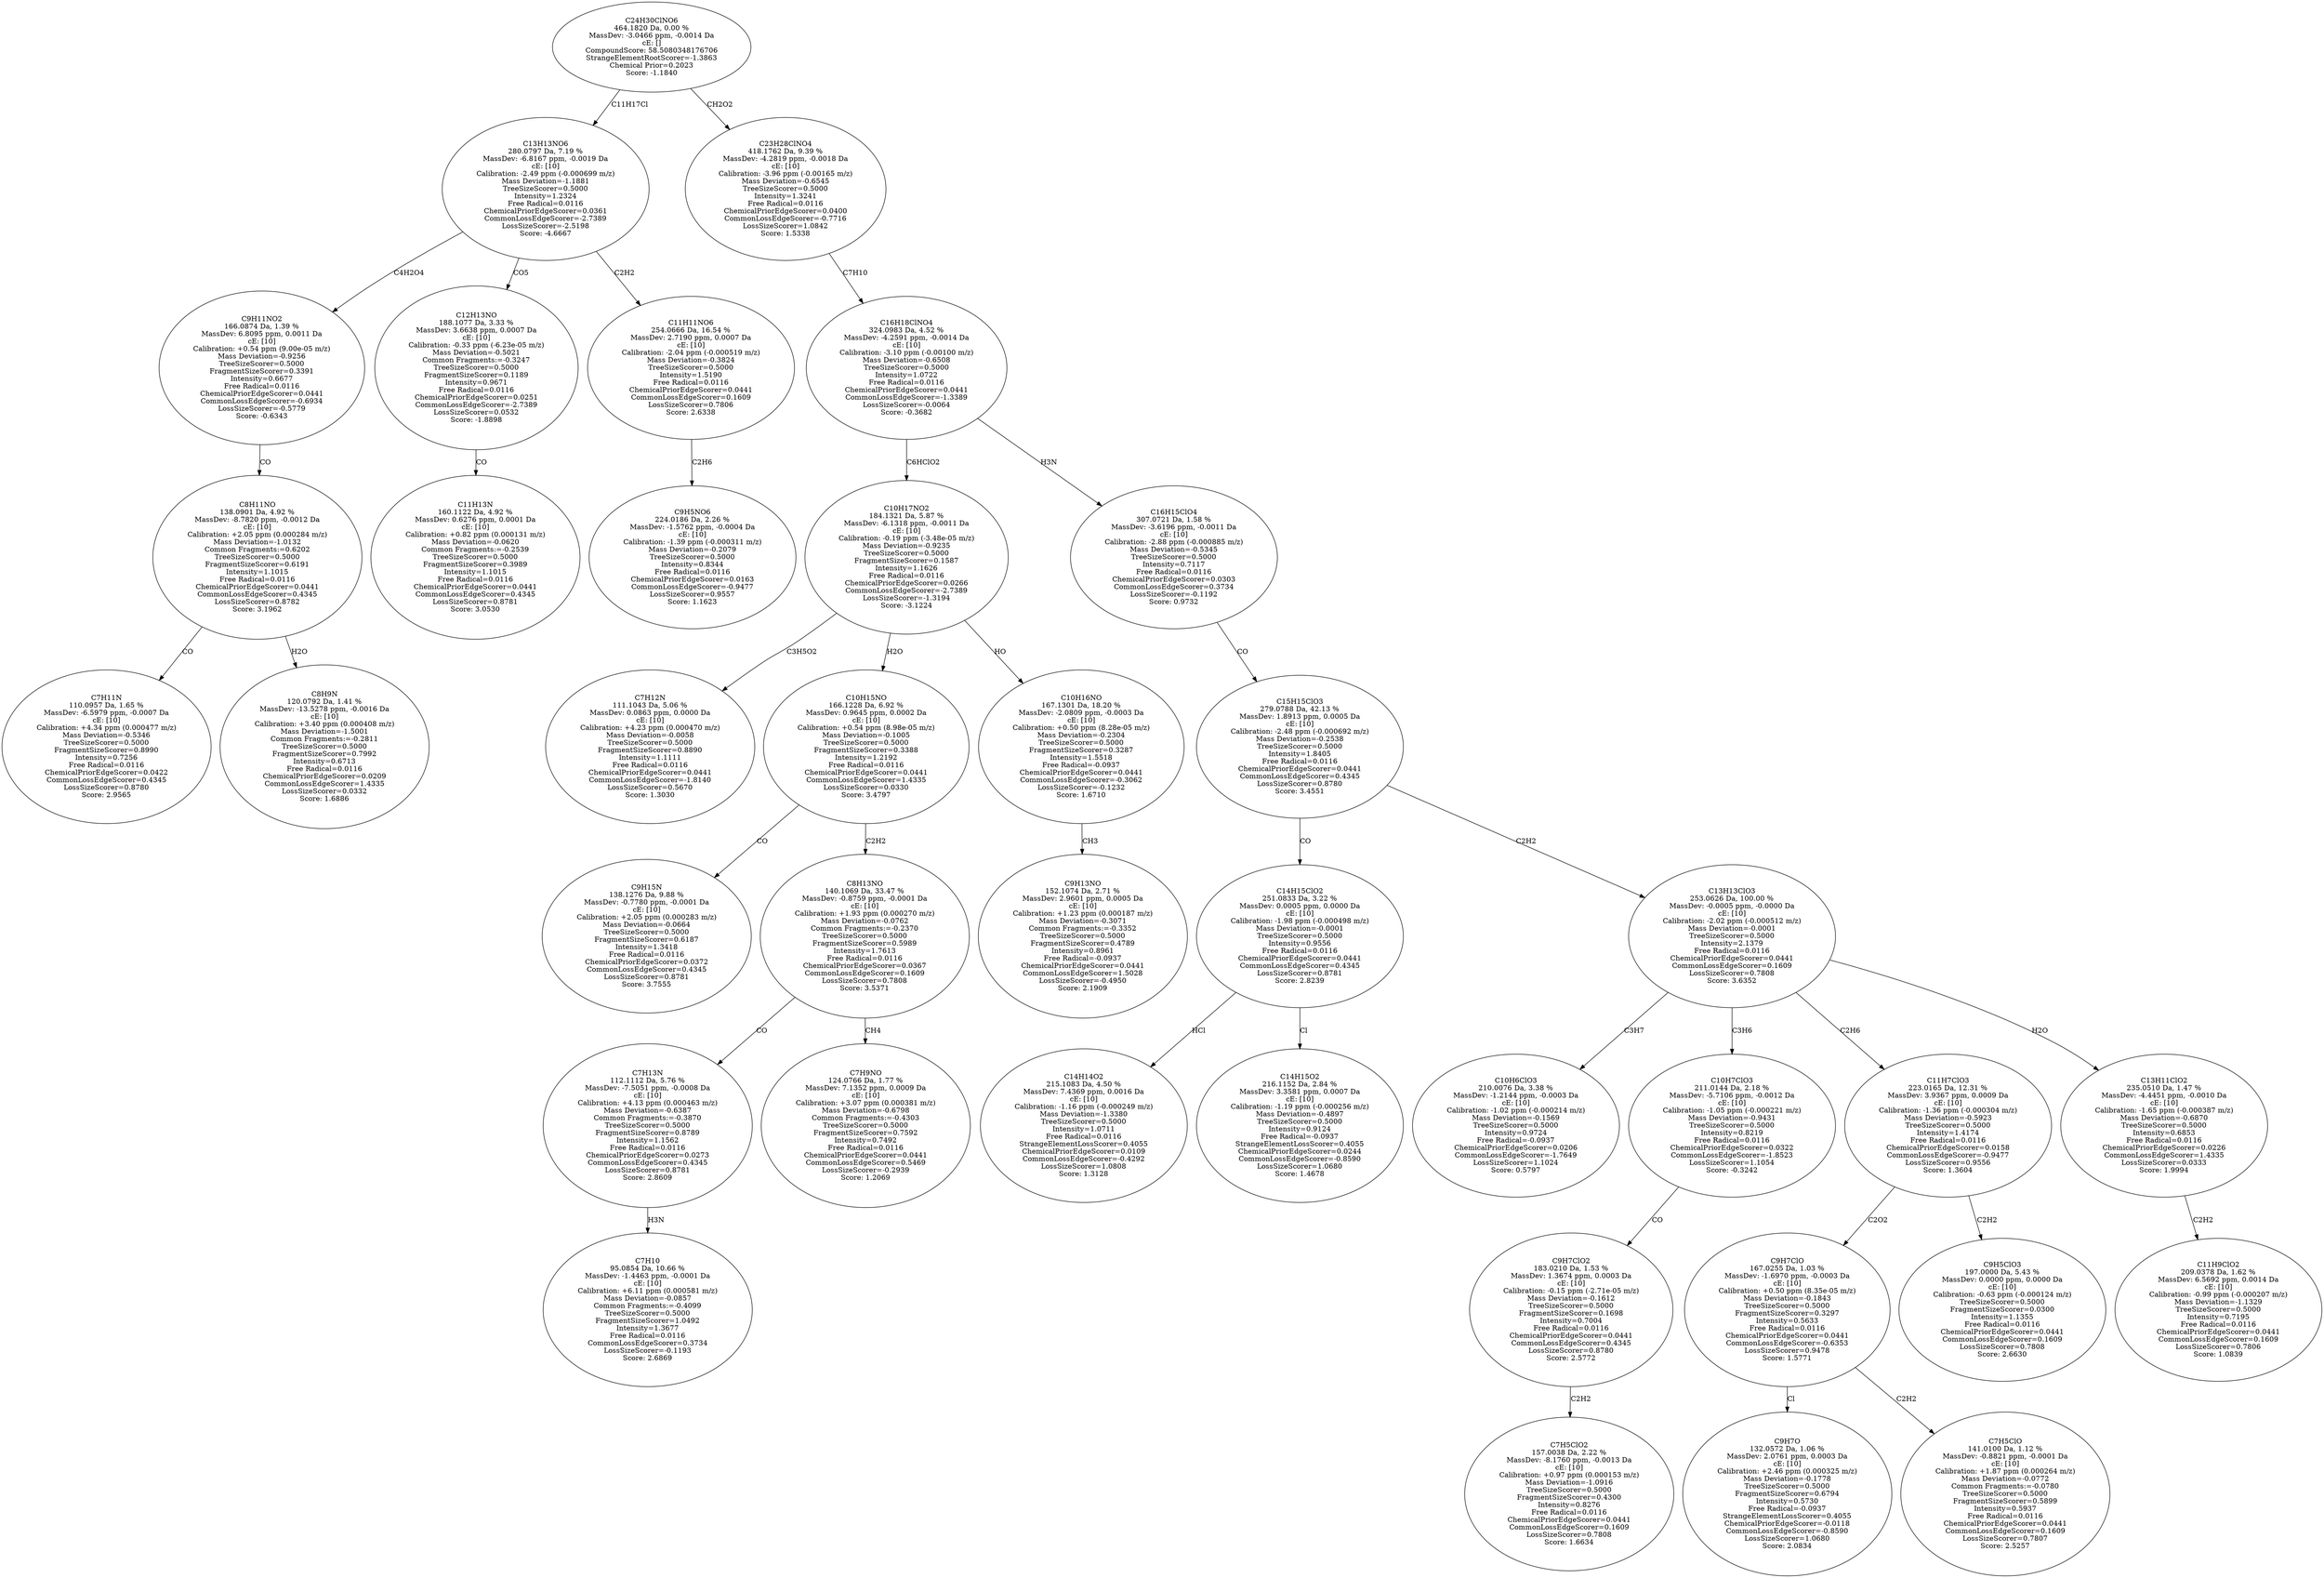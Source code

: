 strict digraph {
v1 [label="C7H11N\n110.0957 Da, 1.65 %\nMassDev: -6.5979 ppm, -0.0007 Da\ncE: [10]\nCalibration: +4.34 ppm (0.000477 m/z)\nMass Deviation=-0.5346\nTreeSizeScorer=0.5000\nFragmentSizeScorer=0.8990\nIntensity=0.7256\nFree Radical=0.0116\nChemicalPriorEdgeScorer=0.0422\nCommonLossEdgeScorer=0.4345\nLossSizeScorer=0.8780\nScore: 2.9565"];
v2 [label="C8H9N\n120.0792 Da, 1.41 %\nMassDev: -13.5278 ppm, -0.0016 Da\ncE: [10]\nCalibration: +3.40 ppm (0.000408 m/z)\nMass Deviation=-1.5001\nCommon Fragments:=-0.2811\nTreeSizeScorer=0.5000\nFragmentSizeScorer=0.7992\nIntensity=0.6713\nFree Radical=0.0116\nChemicalPriorEdgeScorer=0.0209\nCommonLossEdgeScorer=1.4335\nLossSizeScorer=0.0332\nScore: 1.6886"];
v3 [label="C8H11NO\n138.0901 Da, 4.92 %\nMassDev: -8.7820 ppm, -0.0012 Da\ncE: [10]\nCalibration: +2.05 ppm (0.000284 m/z)\nMass Deviation=-1.0132\nCommon Fragments:=0.6202\nTreeSizeScorer=0.5000\nFragmentSizeScorer=0.6191\nIntensity=1.1015\nFree Radical=0.0116\nChemicalPriorEdgeScorer=0.0441\nCommonLossEdgeScorer=0.4345\nLossSizeScorer=0.8782\nScore: 3.1962"];
v4 [label="C9H11NO2\n166.0874 Da, 1.39 %\nMassDev: 6.8095 ppm, 0.0011 Da\ncE: [10]\nCalibration: +0.54 ppm (9.00e-05 m/z)\nMass Deviation=-0.9256\nTreeSizeScorer=0.5000\nFragmentSizeScorer=0.3391\nIntensity=0.6677\nFree Radical=0.0116\nChemicalPriorEdgeScorer=0.0441\nCommonLossEdgeScorer=-0.6934\nLossSizeScorer=-0.5779\nScore: -0.6343"];
v5 [label="C11H13N\n160.1122 Da, 4.92 %\nMassDev: 0.6276 ppm, 0.0001 Da\ncE: [10]\nCalibration: +0.82 ppm (0.000131 m/z)\nMass Deviation=-0.0620\nCommon Fragments:=-0.2539\nTreeSizeScorer=0.5000\nFragmentSizeScorer=0.3989\nIntensity=1.1015\nFree Radical=0.0116\nChemicalPriorEdgeScorer=0.0441\nCommonLossEdgeScorer=0.4345\nLossSizeScorer=0.8781\nScore: 3.0530"];
v6 [label="C12H13NO\n188.1077 Da, 3.33 %\nMassDev: 3.6638 ppm, 0.0007 Da\ncE: [10]\nCalibration: -0.33 ppm (-6.23e-05 m/z)\nMass Deviation=-0.5021\nCommon Fragments:=-0.3247\nTreeSizeScorer=0.5000\nFragmentSizeScorer=0.1189\nIntensity=0.9671\nFree Radical=0.0116\nChemicalPriorEdgeScorer=0.0251\nCommonLossEdgeScorer=-2.7389\nLossSizeScorer=0.0532\nScore: -1.8898"];
v7 [label="C9H5NO6\n224.0186 Da, 2.26 %\nMassDev: -1.5762 ppm, -0.0004 Da\ncE: [10]\nCalibration: -1.39 ppm (-0.000311 m/z)\nMass Deviation=-0.2079\nTreeSizeScorer=0.5000\nIntensity=0.8344\nFree Radical=0.0116\nChemicalPriorEdgeScorer=0.0163\nCommonLossEdgeScorer=-0.9477\nLossSizeScorer=0.9557\nScore: 1.1623"];
v8 [label="C11H11NO6\n254.0666 Da, 16.54 %\nMassDev: 2.7190 ppm, 0.0007 Da\ncE: [10]\nCalibration: -2.04 ppm (-0.000519 m/z)\nMass Deviation=-0.3824\nTreeSizeScorer=0.5000\nIntensity=1.5190\nFree Radical=0.0116\nChemicalPriorEdgeScorer=0.0441\nCommonLossEdgeScorer=0.1609\nLossSizeScorer=0.7806\nScore: 2.6338"];
v9 [label="C13H13NO6\n280.0797 Da, 7.19 %\nMassDev: -6.8167 ppm, -0.0019 Da\ncE: [10]\nCalibration: -2.49 ppm (-0.000699 m/z)\nMass Deviation=-1.1881\nTreeSizeScorer=0.5000\nIntensity=1.2324\nFree Radical=0.0116\nChemicalPriorEdgeScorer=0.0361\nCommonLossEdgeScorer=-2.7389\nLossSizeScorer=-2.5198\nScore: -4.6667"];
v10 [label="C7H12N\n111.1043 Da, 5.06 %\nMassDev: 0.0863 ppm, 0.0000 Da\ncE: [10]\nCalibration: +4.23 ppm (0.000470 m/z)\nMass Deviation=-0.0058\nTreeSizeScorer=0.5000\nFragmentSizeScorer=0.8890\nIntensity=1.1111\nFree Radical=0.0116\nChemicalPriorEdgeScorer=0.0441\nCommonLossEdgeScorer=-1.8140\nLossSizeScorer=0.5670\nScore: 1.3030"];
v11 [label="C9H15N\n138.1276 Da, 9.88 %\nMassDev: -0.7780 ppm, -0.0001 Da\ncE: [10]\nCalibration: +2.05 ppm (0.000283 m/z)\nMass Deviation=-0.0664\nTreeSizeScorer=0.5000\nFragmentSizeScorer=0.6187\nIntensity=1.3418\nFree Radical=0.0116\nChemicalPriorEdgeScorer=0.0372\nCommonLossEdgeScorer=0.4345\nLossSizeScorer=0.8781\nScore: 3.7555"];
v12 [label="C7H10\n95.0854 Da, 10.66 %\nMassDev: -1.4463 ppm, -0.0001 Da\ncE: [10]\nCalibration: +6.11 ppm (0.000581 m/z)\nMass Deviation=-0.0857\nCommon Fragments:=-0.4099\nTreeSizeScorer=0.5000\nFragmentSizeScorer=1.0492\nIntensity=1.3677\nFree Radical=0.0116\nCommonLossEdgeScorer=0.3734\nLossSizeScorer=-0.1193\nScore: 2.6869"];
v13 [label="C7H13N\n112.1112 Da, 5.76 %\nMassDev: -7.5051 ppm, -0.0008 Da\ncE: [10]\nCalibration: +4.13 ppm (0.000463 m/z)\nMass Deviation=-0.6387\nCommon Fragments:=-0.3870\nTreeSizeScorer=0.5000\nFragmentSizeScorer=0.8789\nIntensity=1.1562\nFree Radical=0.0116\nChemicalPriorEdgeScorer=0.0273\nCommonLossEdgeScorer=0.4345\nLossSizeScorer=0.8781\nScore: 2.8609"];
v14 [label="C7H9NO\n124.0766 Da, 1.77 %\nMassDev: 7.1352 ppm, 0.0009 Da\ncE: [10]\nCalibration: +3.07 ppm (0.000381 m/z)\nMass Deviation=-0.6798\nCommon Fragments:=-0.4303\nTreeSizeScorer=0.5000\nFragmentSizeScorer=0.7592\nIntensity=0.7492\nFree Radical=0.0116\nChemicalPriorEdgeScorer=0.0441\nCommonLossEdgeScorer=0.5469\nLossSizeScorer=-0.2939\nScore: 1.2069"];
v15 [label="C8H13NO\n140.1069 Da, 33.47 %\nMassDev: -0.8759 ppm, -0.0001 Da\ncE: [10]\nCalibration: +1.93 ppm (0.000270 m/z)\nMass Deviation=-0.0762\nCommon Fragments:=-0.2370\nTreeSizeScorer=0.5000\nFragmentSizeScorer=0.5989\nIntensity=1.7613\nFree Radical=0.0116\nChemicalPriorEdgeScorer=0.0367\nCommonLossEdgeScorer=0.1609\nLossSizeScorer=0.7808\nScore: 3.5371"];
v16 [label="C10H15NO\n166.1228 Da, 6.92 %\nMassDev: 0.9645 ppm, 0.0002 Da\ncE: [10]\nCalibration: +0.54 ppm (8.98e-05 m/z)\nMass Deviation=-0.1005\nTreeSizeScorer=0.5000\nFragmentSizeScorer=0.3388\nIntensity=1.2192\nFree Radical=0.0116\nChemicalPriorEdgeScorer=0.0441\nCommonLossEdgeScorer=1.4335\nLossSizeScorer=0.0330\nScore: 3.4797"];
v17 [label="C9H13NO\n152.1074 Da, 2.71 %\nMassDev: 2.9601 ppm, 0.0005 Da\ncE: [10]\nCalibration: +1.23 ppm (0.000187 m/z)\nMass Deviation=-0.3071\nCommon Fragments:=-0.3352\nTreeSizeScorer=0.5000\nFragmentSizeScorer=0.4789\nIntensity=0.8961\nFree Radical=-0.0937\nChemicalPriorEdgeScorer=0.0441\nCommonLossEdgeScorer=1.5028\nLossSizeScorer=-0.4950\nScore: 2.1909"];
v18 [label="C10H16NO\n167.1301 Da, 18.20 %\nMassDev: -2.0809 ppm, -0.0003 Da\ncE: [10]\nCalibration: +0.50 ppm (8.28e-05 m/z)\nMass Deviation=-0.2304\nTreeSizeScorer=0.5000\nFragmentSizeScorer=0.3287\nIntensity=1.5518\nFree Radical=-0.0937\nChemicalPriorEdgeScorer=0.0441\nCommonLossEdgeScorer=-0.3062\nLossSizeScorer=-0.1232\nScore: 1.6710"];
v19 [label="C10H17NO2\n184.1321 Da, 5.87 %\nMassDev: -6.1318 ppm, -0.0011 Da\ncE: [10]\nCalibration: -0.19 ppm (-3.48e-05 m/z)\nMass Deviation=-0.9235\nTreeSizeScorer=0.5000\nFragmentSizeScorer=0.1587\nIntensity=1.1626\nFree Radical=0.0116\nChemicalPriorEdgeScorer=0.0266\nCommonLossEdgeScorer=-2.7389\nLossSizeScorer=-1.3194\nScore: -3.1224"];
v20 [label="C14H14O2\n215.1083 Da, 4.50 %\nMassDev: 7.4369 ppm, 0.0016 Da\ncE: [10]\nCalibration: -1.16 ppm (-0.000249 m/z)\nMass Deviation=-1.3380\nTreeSizeScorer=0.5000\nIntensity=1.0711\nFree Radical=0.0116\nStrangeElementLossScorer=0.4055\nChemicalPriorEdgeScorer=0.0109\nCommonLossEdgeScorer=-0.4292\nLossSizeScorer=1.0808\nScore: 1.3128"];
v21 [label="C14H15O2\n216.1152 Da, 2.84 %\nMassDev: 3.3581 ppm, 0.0007 Da\ncE: [10]\nCalibration: -1.19 ppm (-0.000256 m/z)\nMass Deviation=-0.4897\nTreeSizeScorer=0.5000\nIntensity=0.9124\nFree Radical=-0.0937\nStrangeElementLossScorer=0.4055\nChemicalPriorEdgeScorer=0.0244\nCommonLossEdgeScorer=-0.8590\nLossSizeScorer=1.0680\nScore: 1.4678"];
v22 [label="C14H15ClO2\n251.0833 Da, 3.22 %\nMassDev: 0.0005 ppm, 0.0000 Da\ncE: [10]\nCalibration: -1.98 ppm (-0.000498 m/z)\nMass Deviation=-0.0001\nTreeSizeScorer=0.5000\nIntensity=0.9556\nFree Radical=0.0116\nChemicalPriorEdgeScorer=0.0441\nCommonLossEdgeScorer=0.4345\nLossSizeScorer=0.8781\nScore: 2.8239"];
v23 [label="C10H6ClO3\n210.0076 Da, 3.38 %\nMassDev: -1.2144 ppm, -0.0003 Da\ncE: [10]\nCalibration: -1.02 ppm (-0.000214 m/z)\nMass Deviation=-0.1569\nTreeSizeScorer=0.5000\nIntensity=0.9724\nFree Radical=-0.0937\nChemicalPriorEdgeScorer=0.0206\nCommonLossEdgeScorer=-1.7649\nLossSizeScorer=1.1024\nScore: 0.5797"];
v24 [label="C7H5ClO2\n157.0038 Da, 2.22 %\nMassDev: -8.1760 ppm, -0.0013 Da\ncE: [10]\nCalibration: +0.97 ppm (0.000153 m/z)\nMass Deviation=-1.0916\nTreeSizeScorer=0.5000\nFragmentSizeScorer=0.4300\nIntensity=0.8276\nFree Radical=0.0116\nChemicalPriorEdgeScorer=0.0441\nCommonLossEdgeScorer=0.1609\nLossSizeScorer=0.7808\nScore: 1.6634"];
v25 [label="C9H7ClO2\n183.0210 Da, 1.53 %\nMassDev: 1.3674 ppm, 0.0003 Da\ncE: [10]\nCalibration: -0.15 ppm (-2.71e-05 m/z)\nMass Deviation=-0.1612\nTreeSizeScorer=0.5000\nFragmentSizeScorer=0.1698\nIntensity=0.7004\nFree Radical=0.0116\nChemicalPriorEdgeScorer=0.0441\nCommonLossEdgeScorer=0.4345\nLossSizeScorer=0.8780\nScore: 2.5772"];
v26 [label="C10H7ClO3\n211.0144 Da, 2.18 %\nMassDev: -5.7106 ppm, -0.0012 Da\ncE: [10]\nCalibration: -1.05 ppm (-0.000221 m/z)\nMass Deviation=-0.9431\nTreeSizeScorer=0.5000\nIntensity=0.8219\nFree Radical=0.0116\nChemicalPriorEdgeScorer=0.0322\nCommonLossEdgeScorer=-1.8523\nLossSizeScorer=1.1054\nScore: -0.3242"];
v27 [label="C9H7O\n132.0572 Da, 1.06 %\nMassDev: 2.0761 ppm, 0.0003 Da\ncE: [10]\nCalibration: +2.46 ppm (0.000325 m/z)\nMass Deviation=-0.1778\nTreeSizeScorer=0.5000\nFragmentSizeScorer=0.6794\nIntensity=0.5730\nFree Radical=-0.0937\nStrangeElementLossScorer=0.4055\nChemicalPriorEdgeScorer=-0.0118\nCommonLossEdgeScorer=-0.8590\nLossSizeScorer=1.0680\nScore: 2.0834"];
v28 [label="C7H5ClO\n141.0100 Da, 1.12 %\nMassDev: -0.8821 ppm, -0.0001 Da\ncE: [10]\nCalibration: +1.87 ppm (0.000264 m/z)\nMass Deviation=-0.0772\nCommon Fragments:=-0.0780\nTreeSizeScorer=0.5000\nFragmentSizeScorer=0.5899\nIntensity=0.5937\nFree Radical=0.0116\nChemicalPriorEdgeScorer=0.0441\nCommonLossEdgeScorer=0.1609\nLossSizeScorer=0.7807\nScore: 2.5257"];
v29 [label="C9H7ClO\n167.0255 Da, 1.03 %\nMassDev: -1.6970 ppm, -0.0003 Da\ncE: [10]\nCalibration: +0.50 ppm (8.35e-05 m/z)\nMass Deviation=-0.1843\nTreeSizeScorer=0.5000\nFragmentSizeScorer=0.3297\nIntensity=0.5633\nFree Radical=0.0116\nChemicalPriorEdgeScorer=0.0441\nCommonLossEdgeScorer=-0.6353\nLossSizeScorer=0.9478\nScore: 1.5771"];
v30 [label="C9H5ClO3\n197.0000 Da, 5.43 %\nMassDev: 0.0000 ppm, 0.0000 Da\ncE: [10]\nCalibration: -0.63 ppm (-0.000124 m/z)\nTreeSizeScorer=0.5000\nFragmentSizeScorer=0.0300\nIntensity=1.1355\nFree Radical=0.0116\nChemicalPriorEdgeScorer=0.0441\nCommonLossEdgeScorer=0.1609\nLossSizeScorer=0.7808\nScore: 2.6630"];
v31 [label="C11H7ClO3\n223.0165 Da, 12.31 %\nMassDev: 3.9367 ppm, 0.0009 Da\ncE: [10]\nCalibration: -1.36 ppm (-0.000304 m/z)\nMass Deviation=-0.5923\nTreeSizeScorer=0.5000\nIntensity=1.4174\nFree Radical=0.0116\nChemicalPriorEdgeScorer=0.0158\nCommonLossEdgeScorer=-0.9477\nLossSizeScorer=0.9556\nScore: 1.3604"];
v32 [label="C11H9ClO2\n209.0378 Da, 1.62 %\nMassDev: 6.5692 ppm, 0.0014 Da\ncE: [10]\nCalibration: -0.99 ppm (-0.000207 m/z)\nMass Deviation=-1.1329\nTreeSizeScorer=0.5000\nIntensity=0.7195\nFree Radical=0.0116\nChemicalPriorEdgeScorer=0.0441\nCommonLossEdgeScorer=0.1609\nLossSizeScorer=0.7806\nScore: 1.0839"];
v33 [label="C13H11ClO2\n235.0510 Da, 1.47 %\nMassDev: -4.4451 ppm, -0.0010 Da\ncE: [10]\nCalibration: -1.65 ppm (-0.000387 m/z)\nMass Deviation=-0.6870\nTreeSizeScorer=0.5000\nIntensity=0.6853\nFree Radical=0.0116\nChemicalPriorEdgeScorer=0.0226\nCommonLossEdgeScorer=1.4335\nLossSizeScorer=0.0333\nScore: 1.9994"];
v34 [label="C13H13ClO3\n253.0626 Da, 100.00 %\nMassDev: -0.0005 ppm, -0.0000 Da\ncE: [10]\nCalibration: -2.02 ppm (-0.000512 m/z)\nMass Deviation=-0.0001\nTreeSizeScorer=0.5000\nIntensity=2.1379\nFree Radical=0.0116\nChemicalPriorEdgeScorer=0.0441\nCommonLossEdgeScorer=0.1609\nLossSizeScorer=0.7808\nScore: 3.6352"];
v35 [label="C15H15ClO3\n279.0788 Da, 42.13 %\nMassDev: 1.8913 ppm, 0.0005 Da\ncE: [10]\nCalibration: -2.48 ppm (-0.000692 m/z)\nMass Deviation=-0.2538\nTreeSizeScorer=0.5000\nIntensity=1.8405\nFree Radical=0.0116\nChemicalPriorEdgeScorer=0.0441\nCommonLossEdgeScorer=0.4345\nLossSizeScorer=0.8780\nScore: 3.4551"];
v36 [label="C16H15ClO4\n307.0721 Da, 1.58 %\nMassDev: -3.6196 ppm, -0.0011 Da\ncE: [10]\nCalibration: -2.88 ppm (-0.000885 m/z)\nMass Deviation=-0.5345\nTreeSizeScorer=0.5000\nIntensity=0.7117\nFree Radical=0.0116\nChemicalPriorEdgeScorer=0.0303\nCommonLossEdgeScorer=0.3734\nLossSizeScorer=-0.1192\nScore: 0.9732"];
v37 [label="C16H18ClNO4\n324.0983 Da, 4.52 %\nMassDev: -4.2591 ppm, -0.0014 Da\ncE: [10]\nCalibration: -3.10 ppm (-0.00100 m/z)\nMass Deviation=-0.6508\nTreeSizeScorer=0.5000\nIntensity=1.0722\nFree Radical=0.0116\nChemicalPriorEdgeScorer=0.0441\nCommonLossEdgeScorer=-1.3389\nLossSizeScorer=-0.0064\nScore: -0.3682"];
v38 [label="C23H28ClNO4\n418.1762 Da, 9.39 %\nMassDev: -4.2819 ppm, -0.0018 Da\ncE: [10]\nCalibration: -3.96 ppm (-0.00165 m/z)\nMass Deviation=-0.6545\nTreeSizeScorer=0.5000\nIntensity=1.3241\nFree Radical=0.0116\nChemicalPriorEdgeScorer=0.0400\nCommonLossEdgeScorer=-0.7716\nLossSizeScorer=1.0842\nScore: 1.5338"];
v39 [label="C24H30ClNO6\n464.1820 Da, 0.00 %\nMassDev: -3.0466 ppm, -0.0014 Da\ncE: []\nCompoundScore: 58.5080348176706\nStrangeElementRootScorer=-1.3863\nChemical Prior=0.2023\nScore: -1.1840"];
v3 -> v1 [label="CO"];
v3 -> v2 [label="H2O"];
v4 -> v3 [label="CO"];
v9 -> v4 [label="C4H2O4"];
v6 -> v5 [label="CO"];
v9 -> v6 [label="CO5"];
v8 -> v7 [label="C2H6"];
v9 -> v8 [label="C2H2"];
v39 -> v9 [label="C11H17Cl"];
v19 -> v10 [label="C3H5O2"];
v16 -> v11 [label="CO"];
v13 -> v12 [label="H3N"];
v15 -> v13 [label="CO"];
v15 -> v14 [label="CH4"];
v16 -> v15 [label="C2H2"];
v19 -> v16 [label="H2O"];
v18 -> v17 [label="CH3"];
v19 -> v18 [label="HO"];
v37 -> v19 [label="C6HClO2"];
v22 -> v20 [label="HCl"];
v22 -> v21 [label="Cl"];
v35 -> v22 [label="CO"];
v34 -> v23 [label="C3H7"];
v25 -> v24 [label="C2H2"];
v26 -> v25 [label="CO"];
v34 -> v26 [label="C3H6"];
v29 -> v27 [label="Cl"];
v29 -> v28 [label="C2H2"];
v31 -> v29 [label="C2O2"];
v31 -> v30 [label="C2H2"];
v34 -> v31 [label="C2H6"];
v33 -> v32 [label="C2H2"];
v34 -> v33 [label="H2O"];
v35 -> v34 [label="C2H2"];
v36 -> v35 [label="CO"];
v37 -> v36 [label="H3N"];
v38 -> v37 [label="C7H10"];
v39 -> v38 [label="CH2O2"];
}